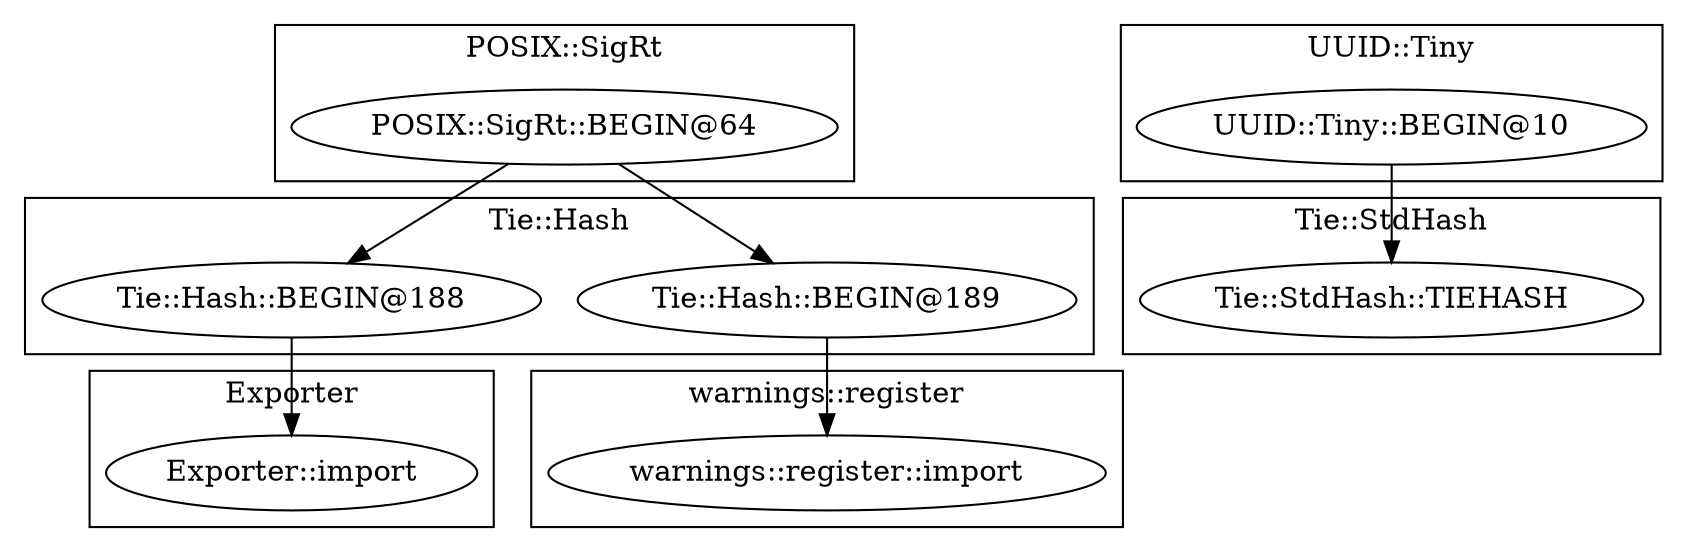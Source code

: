 digraph {
graph [overlap=false]
subgraph cluster_Tie_Hash {
	label="Tie::Hash";
	"Tie::Hash::BEGIN@188";
	"Tie::Hash::BEGIN@189";
}
subgraph cluster_POSIX_SigRt {
	label="POSIX::SigRt";
	"POSIX::SigRt::BEGIN@64";
}
subgraph cluster_Tie_StdHash {
	label="Tie::StdHash";
	"Tie::StdHash::TIEHASH";
}
subgraph cluster_warnings_register {
	label="warnings::register";
	"warnings::register::import";
}
subgraph cluster_Exporter {
	label="Exporter";
	"Exporter::import";
}
subgraph cluster_UUID_Tiny {
	label="UUID::Tiny";
	"UUID::Tiny::BEGIN@10";
}
"UUID::Tiny::BEGIN@10" -> "Tie::StdHash::TIEHASH";
"Tie::Hash::BEGIN@188" -> "Exporter::import";
"POSIX::SigRt::BEGIN@64" -> "Tie::Hash::BEGIN@189";
"Tie::Hash::BEGIN@189" -> "warnings::register::import";
"POSIX::SigRt::BEGIN@64" -> "Tie::Hash::BEGIN@188";
}
